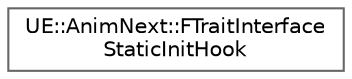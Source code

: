 digraph "Graphical Class Hierarchy"
{
 // INTERACTIVE_SVG=YES
 // LATEX_PDF_SIZE
  bgcolor="transparent";
  edge [fontname=Helvetica,fontsize=10,labelfontname=Helvetica,labelfontsize=10];
  node [fontname=Helvetica,fontsize=10,shape=box,height=0.2,width=0.4];
  rankdir="LR";
  Node0 [id="Node000000",label="UE::AnimNext::FTraitInterface\lStaticInitHook",height=0.2,width=0.4,color="grey40", fillcolor="white", style="filled",URL="$d3/d40/structUE_1_1AnimNext_1_1FTraitInterfaceStaticInitHook.html",tooltip="FTraitInterfaceStaticInitHook."];
}
